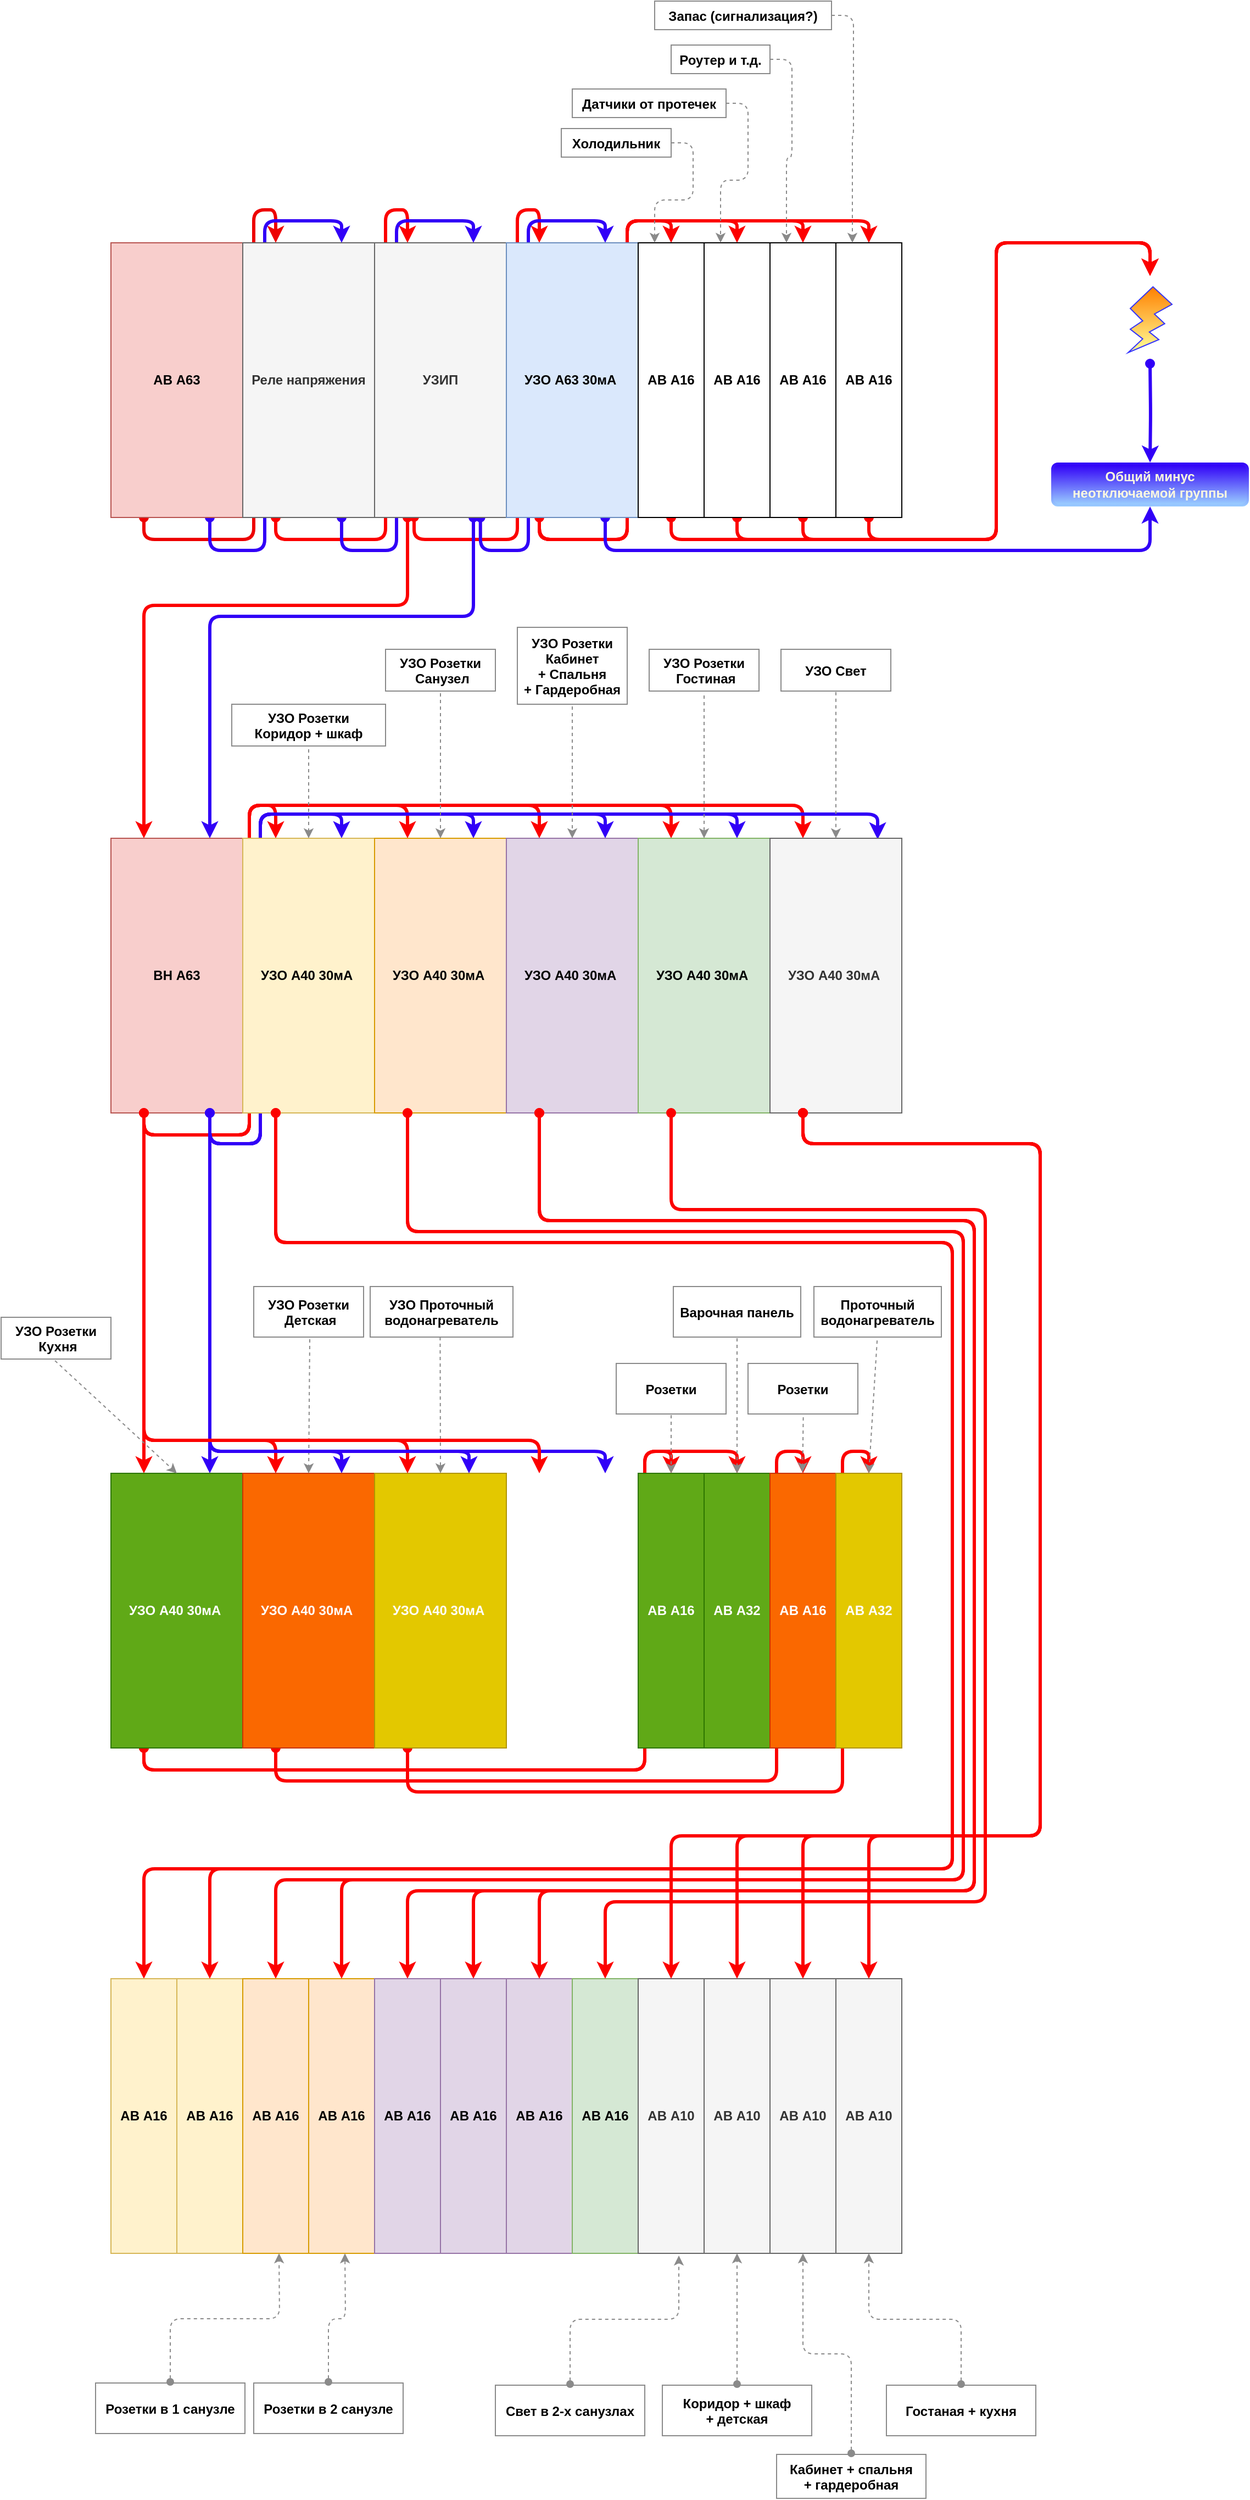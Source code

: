 <mxfile version="14.1.9" type="github">
  <diagram id="InX6c_mjAQpi0wGUPiS7" name="Page-1">
    <mxGraphModel dx="4921" dy="2809" grid="1" gridSize="10" guides="1" tooltips="1" connect="1" arrows="1" fold="1" page="1" pageScale="1" pageWidth="827" pageHeight="1169" math="0" shadow="0">
      <root>
        <mxCell id="0" />
        <mxCell id="1" parent="0" />
        <mxCell id="CxmhkmH8qf6XdyJVh8Tx-80" style="edgeStyle=orthogonalEdgeStyle;rounded=1;orthogonalLoop=1;jettySize=auto;html=1;exitX=0.25;exitY=1;exitDx=0;exitDy=0;entryX=0.5;entryY=0;entryDx=0;entryDy=0;startArrow=oval;startFill=1;strokeColor=#FC0000;strokeWidth=3;fillColor=#BC6C25;fontColor=#FEFAE0;fontStyle=1" edge="1" parent="1" source="CxmhkmH8qf6XdyJVh8Tx-40" target="CxmhkmH8qf6XdyJVh8Tx-21">
          <mxGeometry relative="1" as="geometry">
            <Array as="points">
              <mxPoint x="324" y="1470" />
              <mxPoint x="720" y="1470" />
              <mxPoint x="720" y="1160" />
              <mxPoint x="744" y="1160" />
            </Array>
          </mxGeometry>
        </mxCell>
        <mxCell id="CxmhkmH8qf6XdyJVh8Tx-76" style="edgeStyle=orthogonalEdgeStyle;rounded=1;orthogonalLoop=1;jettySize=auto;html=1;exitX=0.25;exitY=1;exitDx=0;exitDy=0;entryX=0.5;entryY=0;entryDx=0;entryDy=0;startArrow=oval;startFill=1;strokeWidth=3;fillColor=#BC6C25;fontColor=#FEFAE0;strokeColor=#FC0000;fontStyle=1" edge="1" parent="1" source="rveFUDQaSkYgi8xqInOS-76" target="CxmhkmH8qf6XdyJVh8Tx-13">
          <mxGeometry relative="1" as="geometry">
            <Array as="points">
              <mxPoint x="84" y="1450" />
              <mxPoint x="540" y="1450" />
              <mxPoint x="540" y="1160" />
              <mxPoint x="624" y="1160" />
            </Array>
          </mxGeometry>
        </mxCell>
        <mxCell id="CxmhkmH8qf6XdyJVh8Tx-62" style="edgeStyle=orthogonalEdgeStyle;rounded=1;orthogonalLoop=1;jettySize=auto;html=1;startArrow=oval;startFill=1;strokeWidth=3;fillColor=#BC6C25;fontColor=#FEFAE0;exitX=0.5;exitY=1;exitDx=0;exitDy=0;strokeColor=#FC0000;fontStyle=1" edge="1" parent="1" source="rveFUDQaSkYgi8xqInOS-8">
          <mxGeometry relative="1" as="geometry">
            <mxPoint x="1000" y="90" as="targetPoint" />
            <mxPoint x="740" y="310" as="sourcePoint" />
            <Array as="points">
              <mxPoint x="744" y="330" />
              <mxPoint x="860" y="330" />
              <mxPoint x="860" y="60" />
              <mxPoint x="1000" y="60" />
            </Array>
          </mxGeometry>
        </mxCell>
        <mxCell id="CxmhkmH8qf6XdyJVh8Tx-64" style="edgeStyle=orthogonalEdgeStyle;rounded=1;orthogonalLoop=1;jettySize=auto;html=1;startArrow=oval;startFill=1;strokeWidth=3;fillColor=#BC6C25;fontColor=#FEFAE0;exitX=0.5;exitY=1;exitDx=0;exitDy=0;strokeColor=#FC0000;fontStyle=1" edge="1" parent="1" source="rveFUDQaSkYgi8xqInOS-7">
          <mxGeometry relative="1" as="geometry">
            <mxPoint x="1000" y="90" as="targetPoint" />
            <mxPoint x="690" y="310" as="sourcePoint" />
            <Array as="points">
              <mxPoint x="684" y="330" />
              <mxPoint x="860" y="330" />
              <mxPoint x="860" y="60" />
              <mxPoint x="1000" y="60" />
            </Array>
          </mxGeometry>
        </mxCell>
        <mxCell id="CxmhkmH8qf6XdyJVh8Tx-63" style="edgeStyle=orthogonalEdgeStyle;rounded=1;orthogonalLoop=1;jettySize=auto;html=1;exitX=0.5;exitY=1;exitDx=0;exitDy=0;startArrow=oval;startFill=1;strokeWidth=3;fillColor=#BC6C25;fontColor=#FEFAE0;strokeColor=#FC0000;fontStyle=1" edge="1" parent="1" source="rveFUDQaSkYgi8xqInOS-6">
          <mxGeometry relative="1" as="geometry">
            <mxPoint x="1000" y="90" as="targetPoint" />
            <mxPoint x="624" y="310" as="sourcePoint" />
            <Array as="points">
              <mxPoint x="624" y="330" />
              <mxPoint x="860" y="330" />
              <mxPoint x="860" y="60" />
              <mxPoint x="1000" y="60" />
            </Array>
          </mxGeometry>
        </mxCell>
        <mxCell id="rveFUDQaSkYgi8xqInOS-10" style="edgeStyle=orthogonalEdgeStyle;orthogonalLoop=1;jettySize=auto;html=1;exitX=0.25;exitY=1;exitDx=0;exitDy=0;entryX=0.25;entryY=0;entryDx=0;entryDy=0;fillColor=#f8cecc;strokeColor=#ED0000;strokeWidth=3;startArrow=oval;startFill=1;fontStyle=1" parent="1" source="rveFUDQaSkYgi8xqInOS-1" target="rveFUDQaSkYgi8xqInOS-2" edge="1">
          <mxGeometry relative="1" as="geometry">
            <Array as="points">
              <mxPoint x="84" y="330" />
              <mxPoint x="184" y="330" />
              <mxPoint x="184" y="30" />
              <mxPoint x="204" y="30" />
            </Array>
          </mxGeometry>
        </mxCell>
        <mxCell id="rveFUDQaSkYgi8xqInOS-11" style="edgeStyle=orthogonalEdgeStyle;orthogonalLoop=1;jettySize=auto;html=1;exitX=0.75;exitY=1;exitDx=0;exitDy=0;entryX=0.75;entryY=0;entryDx=0;entryDy=0;fillColor=#dae8fc;strokeColor=#3100F7;strokeWidth=3;startArrow=oval;startFill=1;fontStyle=1" parent="1" source="rveFUDQaSkYgi8xqInOS-1" target="rveFUDQaSkYgi8xqInOS-2" edge="1">
          <mxGeometry relative="1" as="geometry">
            <Array as="points">
              <mxPoint x="144" y="340" />
              <mxPoint x="194" y="340" />
              <mxPoint x="194" y="40" />
              <mxPoint x="264" y="40" />
            </Array>
          </mxGeometry>
        </mxCell>
        <mxCell id="rveFUDQaSkYgi8xqInOS-1" value="АВ А63" style="whiteSpace=wrap;html=1;fillColor=#f8cecc;strokeColor=#b85450;fontStyle=1" parent="1" vertex="1">
          <mxGeometry x="54" y="60" width="120" height="250" as="geometry" />
        </mxCell>
        <mxCell id="rveFUDQaSkYgi8xqInOS-12" style="edgeStyle=orthogonalEdgeStyle;orthogonalLoop=1;jettySize=auto;html=1;exitX=0.25;exitY=1;exitDx=0;exitDy=0;entryX=0.25;entryY=0;entryDx=0;entryDy=0;strokeColor=#FC0000;strokeWidth=3;startArrow=oval;startFill=1;fontStyle=1" parent="1" source="rveFUDQaSkYgi8xqInOS-2" target="rveFUDQaSkYgi8xqInOS-3" edge="1">
          <mxGeometry relative="1" as="geometry">
            <Array as="points">
              <mxPoint x="204" y="330" />
              <mxPoint x="304" y="330" />
              <mxPoint x="304" y="30" />
              <mxPoint x="324" y="30" />
            </Array>
          </mxGeometry>
        </mxCell>
        <mxCell id="rveFUDQaSkYgi8xqInOS-13" style="edgeStyle=orthogonalEdgeStyle;orthogonalLoop=1;jettySize=auto;html=1;exitX=0.75;exitY=1;exitDx=0;exitDy=0;entryX=0.75;entryY=0;entryDx=0;entryDy=0;strokeColor=#3100F7;strokeWidth=3;startArrow=oval;startFill=1;fontStyle=1" parent="1" source="rveFUDQaSkYgi8xqInOS-2" target="rveFUDQaSkYgi8xqInOS-3" edge="1">
          <mxGeometry relative="1" as="geometry">
            <Array as="points">
              <mxPoint x="264" y="340" />
              <mxPoint x="314" y="340" />
              <mxPoint x="314" y="40" />
              <mxPoint x="384" y="40" />
            </Array>
          </mxGeometry>
        </mxCell>
        <mxCell id="rveFUDQaSkYgi8xqInOS-2" value="Реле напряжения" style="whiteSpace=wrap;html=1;fillColor=#f5f5f5;strokeColor=#666666;fontColor=#333333;fontStyle=1" parent="1" vertex="1">
          <mxGeometry x="174" y="60" width="120" height="250" as="geometry" />
        </mxCell>
        <mxCell id="rveFUDQaSkYgi8xqInOS-19" style="edgeStyle=orthogonalEdgeStyle;orthogonalLoop=1;jettySize=auto;html=1;exitX=0.3;exitY=0.998;exitDx=0;exitDy=0;entryX=0.25;entryY=0;entryDx=0;entryDy=0;strokeWidth=3;strokeColor=#FC0000;exitPerimeter=0;startArrow=oval;startFill=1;fontStyle=1" parent="1" source="rveFUDQaSkYgi8xqInOS-3" target="rveFUDQaSkYgi8xqInOS-4" edge="1">
          <mxGeometry relative="1" as="geometry">
            <Array as="points">
              <mxPoint x="330" y="330" />
              <mxPoint x="424" y="330" />
              <mxPoint x="424" y="30" />
              <mxPoint x="444" y="30" />
            </Array>
          </mxGeometry>
        </mxCell>
        <mxCell id="rveFUDQaSkYgi8xqInOS-20" style="edgeStyle=orthogonalEdgeStyle;orthogonalLoop=1;jettySize=auto;html=1;exitX=0.803;exitY=1;exitDx=0;exitDy=0;entryX=0.75;entryY=0;entryDx=0;entryDy=0;strokeColor=#3100F7;strokeWidth=3;exitPerimeter=0;startArrow=oval;startFill=1;fontStyle=1" parent="1" source="rveFUDQaSkYgi8xqInOS-3" target="rveFUDQaSkYgi8xqInOS-4" edge="1">
          <mxGeometry relative="1" as="geometry">
            <Array as="points">
              <mxPoint x="390" y="340" />
              <mxPoint x="434" y="340" />
              <mxPoint x="434" y="40" />
              <mxPoint x="504" y="40" />
            </Array>
          </mxGeometry>
        </mxCell>
        <mxCell id="rveFUDQaSkYgi8xqInOS-78" style="edgeStyle=orthogonalEdgeStyle;orthogonalLoop=1;jettySize=auto;html=1;exitX=0.25;exitY=1;exitDx=0;exitDy=0;entryX=0.25;entryY=0;entryDx=0;entryDy=0;strokeWidth=3;strokeColor=#FC0000;startArrow=oval;startFill=1;fontStyle=1" parent="1" source="rveFUDQaSkYgi8xqInOS-3" target="rveFUDQaSkYgi8xqInOS-70" edge="1">
          <mxGeometry relative="1" as="geometry">
            <Array as="points">
              <mxPoint x="324" y="390" />
              <mxPoint x="84" y="390" />
            </Array>
          </mxGeometry>
        </mxCell>
        <mxCell id="rveFUDQaSkYgi8xqInOS-79" style="edgeStyle=orthogonalEdgeStyle;orthogonalLoop=1;jettySize=auto;html=1;exitX=0.75;exitY=1;exitDx=0;exitDy=0;entryX=0.75;entryY=0;entryDx=0;entryDy=0;strokeWidth=3;strokeColor=#3100F7;startArrow=oval;startFill=1;fontStyle=1" parent="1" source="rveFUDQaSkYgi8xqInOS-3" target="rveFUDQaSkYgi8xqInOS-70" edge="1">
          <mxGeometry relative="1" as="geometry">
            <Array as="points">
              <mxPoint x="384" y="400" />
              <mxPoint x="144" y="400" />
            </Array>
          </mxGeometry>
        </mxCell>
        <mxCell id="rveFUDQaSkYgi8xqInOS-3" value="УЗИП" style="whiteSpace=wrap;html=1;fillColor=#f5f5f5;strokeColor=#666666;fontColor=#333333;fontStyle=1" parent="1" vertex="1">
          <mxGeometry x="294" y="60" width="120" height="250" as="geometry" />
        </mxCell>
        <mxCell id="rveFUDQaSkYgi8xqInOS-21" style="edgeStyle=orthogonalEdgeStyle;orthogonalLoop=1;jettySize=auto;html=1;exitX=0.25;exitY=1;exitDx=0;exitDy=0;entryX=0.5;entryY=0;entryDx=0;entryDy=0;strokeColor=#FC0000;strokeWidth=3;fontStyle=1" parent="1" source="rveFUDQaSkYgi8xqInOS-4" target="rveFUDQaSkYgi8xqInOS-5" edge="1">
          <mxGeometry relative="1" as="geometry">
            <Array as="points">
              <mxPoint x="444" y="330" />
              <mxPoint x="524" y="330" />
              <mxPoint x="524" y="40" />
              <mxPoint x="564" y="40" />
            </Array>
          </mxGeometry>
        </mxCell>
        <mxCell id="rveFUDQaSkYgi8xqInOS-22" style="edgeStyle=orthogonalEdgeStyle;orthogonalLoop=1;jettySize=auto;html=1;exitX=0.25;exitY=1;exitDx=0;exitDy=0;entryX=0.5;entryY=0;entryDx=0;entryDy=0;strokeColor=#FC0000;strokeWidth=3;fontStyle=1" parent="1" source="rveFUDQaSkYgi8xqInOS-4" target="rveFUDQaSkYgi8xqInOS-6" edge="1">
          <mxGeometry relative="1" as="geometry">
            <Array as="points">
              <mxPoint x="444" y="330" />
              <mxPoint x="524" y="330" />
              <mxPoint x="524" y="40" />
              <mxPoint x="624" y="40" />
            </Array>
          </mxGeometry>
        </mxCell>
        <mxCell id="rveFUDQaSkYgi8xqInOS-23" style="edgeStyle=orthogonalEdgeStyle;orthogonalLoop=1;jettySize=auto;html=1;exitX=0.25;exitY=1;exitDx=0;exitDy=0;entryX=0.5;entryY=0;entryDx=0;entryDy=0;strokeColor=#FC0000;strokeWidth=3;fontStyle=1" parent="1" source="rveFUDQaSkYgi8xqInOS-4" target="rveFUDQaSkYgi8xqInOS-7" edge="1">
          <mxGeometry relative="1" as="geometry">
            <Array as="points">
              <mxPoint x="444" y="330" />
              <mxPoint x="524" y="330" />
              <mxPoint x="524" y="40" />
              <mxPoint x="684" y="40" />
            </Array>
          </mxGeometry>
        </mxCell>
        <mxCell id="rveFUDQaSkYgi8xqInOS-24" style="edgeStyle=orthogonalEdgeStyle;orthogonalLoop=1;jettySize=auto;html=1;exitX=0.25;exitY=1;exitDx=0;exitDy=0;entryX=0.5;entryY=0;entryDx=0;entryDy=0;strokeColor=#FC0000;strokeWidth=3;startArrow=oval;startFill=1;fontStyle=1" parent="1" source="rveFUDQaSkYgi8xqInOS-4" target="rveFUDQaSkYgi8xqInOS-8" edge="1">
          <mxGeometry relative="1" as="geometry">
            <Array as="points">
              <mxPoint x="444" y="330" />
              <mxPoint x="524" y="330" />
              <mxPoint x="524" y="40" />
              <mxPoint x="744" y="40" />
            </Array>
          </mxGeometry>
        </mxCell>
        <mxCell id="CxmhkmH8qf6XdyJVh8Tx-51" style="edgeStyle=orthogonalEdgeStyle;rounded=1;orthogonalLoop=1;jettySize=auto;html=1;exitX=0.75;exitY=1;exitDx=0;exitDy=0;fillColor=#BC6C25;fontColor=#FEFAE0;strokeColor=#3100F7;strokeWidth=3;entryX=0.5;entryY=1;entryDx=0;entryDy=0;startArrow=oval;startFill=1;fontStyle=1" edge="1" parent="1" source="rveFUDQaSkYgi8xqInOS-4" target="CxmhkmH8qf6XdyJVh8Tx-52">
          <mxGeometry relative="1" as="geometry">
            <mxPoint x="1340" y="200" as="targetPoint" />
            <Array as="points">
              <mxPoint x="504" y="340" />
              <mxPoint x="1000" y="340" />
            </Array>
          </mxGeometry>
        </mxCell>
        <mxCell id="rveFUDQaSkYgi8xqInOS-4" value="&lt;span&gt;УЗО А63 30мА&amp;nbsp;&lt;/span&gt;" style="whiteSpace=wrap;html=1;fillColor=#dae8fc;strokeColor=#6c8ebf;fontStyle=1" parent="1" vertex="1">
          <mxGeometry x="414" y="60" width="120" height="250" as="geometry" />
        </mxCell>
        <mxCell id="CxmhkmH8qf6XdyJVh8Tx-56" style="edgeStyle=orthogonalEdgeStyle;rounded=1;orthogonalLoop=1;jettySize=auto;html=1;exitX=0.5;exitY=1;exitDx=0;exitDy=0;startArrow=oval;startFill=1;strokeWidth=3;fillColor=#BC6C25;fontColor=#FEFAE0;strokeColor=#FC0000;fontStyle=1" edge="1" parent="1" source="rveFUDQaSkYgi8xqInOS-5">
          <mxGeometry relative="1" as="geometry">
            <mxPoint x="1000" y="90" as="targetPoint" />
            <Array as="points">
              <mxPoint x="564" y="330" />
              <mxPoint x="860" y="330" />
              <mxPoint x="860" y="60" />
              <mxPoint x="1000" y="60" />
            </Array>
          </mxGeometry>
        </mxCell>
        <mxCell id="rveFUDQaSkYgi8xqInOS-5" value="АВ А16" style="whiteSpace=wrap;html=1;fontStyle=1" parent="1" vertex="1">
          <mxGeometry x="534" y="60" width="60" height="250" as="geometry" />
        </mxCell>
        <mxCell id="rveFUDQaSkYgi8xqInOS-6" value="АВ А16" style="whiteSpace=wrap;html=1;fontStyle=1" parent="1" vertex="1">
          <mxGeometry x="594" y="60" width="60" height="250" as="geometry" />
        </mxCell>
        <mxCell id="rveFUDQaSkYgi8xqInOS-7" value="АВ А16" style="whiteSpace=wrap;html=1;fontStyle=1" parent="1" vertex="1">
          <mxGeometry x="654" y="60" width="60" height="250" as="geometry" />
        </mxCell>
        <mxCell id="rveFUDQaSkYgi8xqInOS-8" value="АВ А16" style="whiteSpace=wrap;html=1;fontStyle=1" parent="1" vertex="1">
          <mxGeometry x="714" y="60" width="60" height="250" as="geometry" />
        </mxCell>
        <mxCell id="rveFUDQaSkYgi8xqInOS-36" style="edgeStyle=orthogonalEdgeStyle;orthogonalLoop=1;jettySize=auto;html=1;exitX=1;exitY=0.5;exitDx=0;exitDy=0;entryX=0.25;entryY=0;entryDx=0;entryDy=0;strokeWidth=1;dashed=1;strokeColor=#8A8A8A;fontStyle=1" parent="1" source="rveFUDQaSkYgi8xqInOS-25" target="rveFUDQaSkYgi8xqInOS-5" edge="1">
          <mxGeometry relative="1" as="geometry" />
        </mxCell>
        <mxCell id="rveFUDQaSkYgi8xqInOS-25" value="Холодильник" style="text;align=center;fontStyle=1;verticalAlign=middle;spacingLeft=3;spacingRight=3;rotatable=0;points=[[0,0.5],[1,0.5]];portConstraint=eastwest;strokeWidth=1;perimeterSpacing=0;glass=0;shadow=0;strokeColor=#8A8A8A;" parent="1" vertex="1">
          <mxGeometry x="464" y="-44" width="100" height="26" as="geometry" />
        </mxCell>
        <mxCell id="rveFUDQaSkYgi8xqInOS-35" style="edgeStyle=orthogonalEdgeStyle;orthogonalLoop=1;jettySize=auto;html=1;exitX=1;exitY=0.5;exitDx=0;exitDy=0;entryX=0.25;entryY=0;entryDx=0;entryDy=0;strokeWidth=1;dashed=1;strokeColor=#8A8A8A;fontStyle=1" parent="1" source="rveFUDQaSkYgi8xqInOS-27" target="rveFUDQaSkYgi8xqInOS-6" edge="1">
          <mxGeometry relative="1" as="geometry" />
        </mxCell>
        <mxCell id="rveFUDQaSkYgi8xqInOS-27" value="Датчики от протечек" style="text;align=center;fontStyle=1;verticalAlign=middle;spacingLeft=3;spacingRight=3;rotatable=0;points=[[0,0.5],[1,0.5]];portConstraint=eastwest;shadow=0;glass=0;fillColor=none;strokeColor=#8A8A8A;" parent="1" vertex="1">
          <mxGeometry x="474" y="-80" width="140" height="26" as="geometry" />
        </mxCell>
        <mxCell id="rveFUDQaSkYgi8xqInOS-34" style="edgeStyle=orthogonalEdgeStyle;orthogonalLoop=1;jettySize=auto;html=1;exitX=1;exitY=0.5;exitDx=0;exitDy=0;entryX=0.25;entryY=0;entryDx=0;entryDy=0;strokeWidth=1;dashed=1;strokeColor=#8A8A8A;fontStyle=1" parent="1" source="rveFUDQaSkYgi8xqInOS-29" target="rveFUDQaSkYgi8xqInOS-7" edge="1">
          <mxGeometry relative="1" as="geometry" />
        </mxCell>
        <mxCell id="rveFUDQaSkYgi8xqInOS-29" value="Роутер и т.д." style="text;align=center;fontStyle=1;verticalAlign=middle;spacingLeft=3;spacingRight=3;rotatable=0;points=[[0,0.5],[1,0.5]];portConstraint=eastwest;shadow=0;glass=0;fillColor=none;strokeColor=#8A8A8A;" parent="1" vertex="1">
          <mxGeometry x="564" y="-120" width="90" height="26" as="geometry" />
        </mxCell>
        <mxCell id="rveFUDQaSkYgi8xqInOS-32" style="edgeStyle=orthogonalEdgeStyle;orthogonalLoop=1;jettySize=auto;html=1;exitX=1;exitY=0.5;exitDx=0;exitDy=0;entryX=0.25;entryY=0;entryDx=0;entryDy=0;strokeWidth=1;dashed=1;strokeColor=#8A8A8A;fontStyle=1" parent="1" source="rveFUDQaSkYgi8xqInOS-31" target="rveFUDQaSkYgi8xqInOS-8" edge="1">
          <mxGeometry relative="1" as="geometry" />
        </mxCell>
        <mxCell id="rveFUDQaSkYgi8xqInOS-31" value="Запас (сигнализация?)" style="text;align=center;fontStyle=1;verticalAlign=middle;spacingLeft=3;spacingRight=3;rotatable=0;points=[[0,0.5],[1,0.5]];portConstraint=eastwest;shadow=0;glass=0;fillColor=none;strokeColor=#8A8A8A;" parent="1" vertex="1">
          <mxGeometry x="549" y="-160" width="161" height="26" as="geometry" />
        </mxCell>
        <mxCell id="rveFUDQaSkYgi8xqInOS-80" style="edgeStyle=orthogonalEdgeStyle;orthogonalLoop=1;jettySize=auto;html=1;exitX=0.25;exitY=1;exitDx=0;exitDy=0;entryX=0.25;entryY=0;entryDx=0;entryDy=0;strokeWidth=3;strokeColor=#FC0000;fontStyle=1" parent="1" source="rveFUDQaSkYgi8xqInOS-70" target="rveFUDQaSkYgi8xqInOS-71" edge="1">
          <mxGeometry relative="1" as="geometry">
            <Array as="points">
              <mxPoint x="84" y="872" />
              <mxPoint x="180" y="872" />
              <mxPoint x="180" y="572" />
              <mxPoint x="204" y="572" />
            </Array>
          </mxGeometry>
        </mxCell>
        <mxCell id="rveFUDQaSkYgi8xqInOS-81" style="edgeStyle=orthogonalEdgeStyle;orthogonalLoop=1;jettySize=auto;html=1;exitX=0.75;exitY=1;exitDx=0;exitDy=0;entryX=0.75;entryY=0;entryDx=0;entryDy=0;strokeColor=#3100F7;strokeWidth=3;fontStyle=1" parent="1" source="rveFUDQaSkYgi8xqInOS-70" target="rveFUDQaSkYgi8xqInOS-71" edge="1">
          <mxGeometry relative="1" as="geometry">
            <Array as="points">
              <mxPoint x="144" y="880" />
              <mxPoint x="190" y="880" />
              <mxPoint x="190" y="580" />
              <mxPoint x="264" y="580" />
            </Array>
          </mxGeometry>
        </mxCell>
        <mxCell id="rveFUDQaSkYgi8xqInOS-82" style="edgeStyle=orthogonalEdgeStyle;orthogonalLoop=1;jettySize=auto;html=1;exitX=0.25;exitY=1;exitDx=0;exitDy=0;entryX=0.25;entryY=0;entryDx=0;entryDy=0;strokeWidth=3;strokeColor=#FC0000;fontStyle=1" parent="1" source="rveFUDQaSkYgi8xqInOS-70" target="rveFUDQaSkYgi8xqInOS-72" edge="1">
          <mxGeometry relative="1" as="geometry">
            <Array as="points">
              <mxPoint x="84" y="872" />
              <mxPoint x="180" y="872" />
              <mxPoint x="180" y="572" />
              <mxPoint x="324" y="572" />
            </Array>
          </mxGeometry>
        </mxCell>
        <mxCell id="rveFUDQaSkYgi8xqInOS-83" style="edgeStyle=orthogonalEdgeStyle;orthogonalLoop=1;jettySize=auto;html=1;exitX=0.25;exitY=1;exitDx=0;exitDy=0;entryX=0.25;entryY=0;entryDx=0;entryDy=0;strokeWidth=3;strokeColor=#FC0000;fontStyle=1" parent="1" source="rveFUDQaSkYgi8xqInOS-70" target="rveFUDQaSkYgi8xqInOS-73" edge="1">
          <mxGeometry relative="1" as="geometry">
            <Array as="points">
              <mxPoint x="84" y="872" />
              <mxPoint x="180" y="872" />
              <mxPoint x="180" y="572" />
              <mxPoint x="444" y="572" />
            </Array>
          </mxGeometry>
        </mxCell>
        <mxCell id="rveFUDQaSkYgi8xqInOS-84" style="edgeStyle=orthogonalEdgeStyle;orthogonalLoop=1;jettySize=auto;html=1;exitX=0.25;exitY=1;exitDx=0;exitDy=0;entryX=0.25;entryY=0;entryDx=0;entryDy=0;strokeWidth=3;strokeColor=#FC0000;fontStyle=1" parent="1" source="rveFUDQaSkYgi8xqInOS-70" target="rveFUDQaSkYgi8xqInOS-74" edge="1">
          <mxGeometry relative="1" as="geometry">
            <Array as="points">
              <mxPoint x="84" y="872" />
              <mxPoint x="180" y="872" />
              <mxPoint x="180" y="572" />
              <mxPoint x="564" y="572" />
            </Array>
          </mxGeometry>
        </mxCell>
        <mxCell id="rveFUDQaSkYgi8xqInOS-85" style="edgeStyle=orthogonalEdgeStyle;orthogonalLoop=1;jettySize=auto;html=1;exitX=0.25;exitY=1;exitDx=0;exitDy=0;entryX=0.25;entryY=0;entryDx=0;entryDy=0;strokeWidth=3;strokeColor=#FC0000;fontStyle=1" parent="1" source="rveFUDQaSkYgi8xqInOS-70" target="rveFUDQaSkYgi8xqInOS-75" edge="1">
          <mxGeometry relative="1" as="geometry">
            <Array as="points">
              <mxPoint x="84" y="872" />
              <mxPoint x="180" y="872" />
              <mxPoint x="180" y="572" />
              <mxPoint x="684" y="572" />
            </Array>
          </mxGeometry>
        </mxCell>
        <mxCell id="rveFUDQaSkYgi8xqInOS-86" style="edgeStyle=orthogonalEdgeStyle;orthogonalLoop=1;jettySize=auto;html=1;exitX=0.75;exitY=1;exitDx=0;exitDy=0;entryX=0.75;entryY=0;entryDx=0;entryDy=0;strokeWidth=3;strokeColor=#3100F7;fontStyle=1" parent="1" source="rveFUDQaSkYgi8xqInOS-70" target="rveFUDQaSkYgi8xqInOS-72" edge="1">
          <mxGeometry relative="1" as="geometry">
            <Array as="points">
              <mxPoint x="144" y="880" />
              <mxPoint x="190" y="880" />
              <mxPoint x="190" y="580" />
              <mxPoint x="384" y="580" />
            </Array>
          </mxGeometry>
        </mxCell>
        <mxCell id="rveFUDQaSkYgi8xqInOS-87" style="edgeStyle=orthogonalEdgeStyle;orthogonalLoop=1;jettySize=auto;html=1;exitX=0.75;exitY=1;exitDx=0;exitDy=0;entryX=0.75;entryY=0;entryDx=0;entryDy=0;strokeColor=#3100F7;strokeWidth=3;fontStyle=1" parent="1" source="rveFUDQaSkYgi8xqInOS-70" target="rveFUDQaSkYgi8xqInOS-73" edge="1">
          <mxGeometry relative="1" as="geometry">
            <Array as="points">
              <mxPoint x="144" y="880" />
              <mxPoint x="190" y="880" />
              <mxPoint x="190" y="580" />
              <mxPoint x="504" y="580" />
            </Array>
          </mxGeometry>
        </mxCell>
        <mxCell id="rveFUDQaSkYgi8xqInOS-88" style="edgeStyle=orthogonalEdgeStyle;orthogonalLoop=1;jettySize=auto;html=1;exitX=0.75;exitY=1;exitDx=0;exitDy=0;entryX=0.75;entryY=0;entryDx=0;entryDy=0;strokeColor=#3100F7;strokeWidth=3;fontStyle=1" parent="1" source="rveFUDQaSkYgi8xqInOS-70" target="rveFUDQaSkYgi8xqInOS-74" edge="1">
          <mxGeometry relative="1" as="geometry">
            <Array as="points">
              <mxPoint x="144" y="880" />
              <mxPoint x="190" y="880" />
              <mxPoint x="190" y="580" />
              <mxPoint x="624" y="580" />
            </Array>
          </mxGeometry>
        </mxCell>
        <mxCell id="rveFUDQaSkYgi8xqInOS-89" style="edgeStyle=orthogonalEdgeStyle;orthogonalLoop=1;jettySize=auto;html=1;exitX=0.75;exitY=1;exitDx=0;exitDy=0;entryX=0.817;entryY=0.004;entryDx=0;entryDy=0;entryPerimeter=0;strokeColor=#3100F7;strokeWidth=3;fontStyle=1" parent="1" source="rveFUDQaSkYgi8xqInOS-70" target="rveFUDQaSkYgi8xqInOS-75" edge="1">
          <mxGeometry relative="1" as="geometry">
            <Array as="points">
              <mxPoint x="144" y="880" />
              <mxPoint x="190" y="880" />
              <mxPoint x="190" y="580" />
              <mxPoint x="752" y="580" />
            </Array>
          </mxGeometry>
        </mxCell>
        <mxCell id="rveFUDQaSkYgi8xqInOS-91" style="edgeStyle=orthogonalEdgeStyle;orthogonalLoop=1;jettySize=auto;html=1;exitX=0.75;exitY=1;exitDx=0;exitDy=0;entryX=0.75;entryY=0;entryDx=0;entryDy=0;strokeColor=#3100F7;strokeWidth=3;fontStyle=1" parent="1" source="rveFUDQaSkYgi8xqInOS-70" target="rveFUDQaSkYgi8xqInOS-76" edge="1">
          <mxGeometry relative="1" as="geometry" />
        </mxCell>
        <mxCell id="rveFUDQaSkYgi8xqInOS-92" style="edgeStyle=orthogonalEdgeStyle;orthogonalLoop=1;jettySize=auto;html=1;exitX=0.75;exitY=1;exitDx=0;exitDy=0;entryX=0.75;entryY=0;entryDx=0;entryDy=0;strokeColor=#3100F7;strokeWidth=3;startArrow=oval;startFill=1;fontStyle=1" parent="1" source="rveFUDQaSkYgi8xqInOS-70" target="rveFUDQaSkYgi8xqInOS-77" edge="1">
          <mxGeometry relative="1" as="geometry">
            <Array as="points">
              <mxPoint x="144" y="1160" />
              <mxPoint x="264" y="1160" />
            </Array>
          </mxGeometry>
        </mxCell>
        <mxCell id="rveFUDQaSkYgi8xqInOS-93" style="edgeStyle=orthogonalEdgeStyle;orthogonalLoop=1;jettySize=auto;html=1;exitX=0.25;exitY=1;exitDx=0;exitDy=0;entryX=0.25;entryY=0;entryDx=0;entryDy=0;strokeWidth=3;strokeColor=#FC0000;fontStyle=1" parent="1" source="rveFUDQaSkYgi8xqInOS-70" target="rveFUDQaSkYgi8xqInOS-76" edge="1">
          <mxGeometry relative="1" as="geometry" />
        </mxCell>
        <mxCell id="rveFUDQaSkYgi8xqInOS-94" style="edgeStyle=orthogonalEdgeStyle;orthogonalLoop=1;jettySize=auto;html=1;exitX=0.25;exitY=1;exitDx=0;exitDy=0;entryX=0.25;entryY=0;entryDx=0;entryDy=0;strokeWidth=3;strokeColor=#FC0000;startArrow=oval;startFill=1;fontStyle=1" parent="1" source="rveFUDQaSkYgi8xqInOS-70" target="rveFUDQaSkYgi8xqInOS-77" edge="1">
          <mxGeometry relative="1" as="geometry">
            <Array as="points">
              <mxPoint x="84" y="1150" />
              <mxPoint x="204" y="1150" />
            </Array>
          </mxGeometry>
        </mxCell>
        <mxCell id="rveFUDQaSkYgi8xqInOS-70" value="ВН А63" style="whiteSpace=wrap;html=1;fillColor=#f8cecc;strokeColor=#b85450;fontStyle=1" parent="1" vertex="1">
          <mxGeometry x="54" y="602" width="120" height="250" as="geometry" />
        </mxCell>
        <mxCell id="rveFUDQaSkYgi8xqInOS-71" value="&lt;span&gt;УЗО А40 30мА&amp;nbsp;&lt;/span&gt;" style="whiteSpace=wrap;html=1;fillColor=#fff2cc;strokeColor=#d6b656;fontStyle=1" parent="1" vertex="1">
          <mxGeometry x="174" y="602" width="120" height="250" as="geometry" />
        </mxCell>
        <mxCell id="CxmhkmH8qf6XdyJVh8Tx-88" style="edgeStyle=orthogonalEdgeStyle;rounded=1;orthogonalLoop=1;jettySize=auto;html=1;exitX=0.25;exitY=1;exitDx=0;exitDy=0;startArrow=oval;startFill=1;strokeColor=#FC0000;strokeWidth=3;fillColor=#BC6C25;fontColor=#FEFAE0;" edge="1" parent="1" source="rveFUDQaSkYgi8xqInOS-72" target="CxmhkmH8qf6XdyJVh8Tx-25">
          <mxGeometry relative="1" as="geometry">
            <Array as="points">
              <mxPoint x="324" y="960" />
              <mxPoint x="830" y="960" />
              <mxPoint x="830" y="1550" />
              <mxPoint x="204" y="1550" />
            </Array>
          </mxGeometry>
        </mxCell>
        <mxCell id="rveFUDQaSkYgi8xqInOS-72" value="УЗО А40 30мА&amp;nbsp;" style="whiteSpace=wrap;html=1;fillColor=#ffe6cc;strokeColor=#d79b00;fontStyle=1" parent="1" vertex="1">
          <mxGeometry x="294" y="602" width="120" height="250" as="geometry" />
        </mxCell>
        <mxCell id="CxmhkmH8qf6XdyJVh8Tx-89" style="edgeStyle=orthogonalEdgeStyle;rounded=1;orthogonalLoop=1;jettySize=auto;html=1;exitX=0.25;exitY=1;exitDx=0;exitDy=0;entryX=0.5;entryY=0;entryDx=0;entryDy=0;startArrow=oval;startFill=1;strokeColor=#FC0000;strokeWidth=3;fillColor=#BC6C25;fontColor=#FEFAE0;" edge="1" parent="1" source="rveFUDQaSkYgi8xqInOS-73" target="CxmhkmH8qf6XdyJVh8Tx-27">
          <mxGeometry relative="1" as="geometry">
            <Array as="points">
              <mxPoint x="444" y="950" />
              <mxPoint x="840" y="950" />
              <mxPoint x="840" y="1560" />
              <mxPoint x="324" y="1560" />
            </Array>
          </mxGeometry>
        </mxCell>
        <mxCell id="rveFUDQaSkYgi8xqInOS-73" value="УЗО А40 30мА&amp;nbsp;" style="whiteSpace=wrap;html=1;fillColor=#e1d5e7;strokeColor=#9673a6;fontStyle=1" parent="1" vertex="1">
          <mxGeometry x="414" y="602" width="120" height="250" as="geometry" />
        </mxCell>
        <mxCell id="CxmhkmH8qf6XdyJVh8Tx-90" style="edgeStyle=orthogonalEdgeStyle;rounded=1;orthogonalLoop=1;jettySize=auto;html=1;exitX=0.25;exitY=1;exitDx=0;exitDy=0;entryX=0.5;entryY=0;entryDx=0;entryDy=0;startArrow=oval;startFill=1;strokeColor=#FC0000;strokeWidth=3;fillColor=#BC6C25;fontColor=#FEFAE0;" edge="1" parent="1" source="rveFUDQaSkYgi8xqInOS-73" target="CxmhkmH8qf6XdyJVh8Tx-28">
          <mxGeometry relative="1" as="geometry">
            <Array as="points">
              <mxPoint x="444" y="950" />
              <mxPoint x="840" y="950" />
              <mxPoint x="840" y="1560" />
              <mxPoint x="384" y="1560" />
            </Array>
          </mxGeometry>
        </mxCell>
        <mxCell id="rveFUDQaSkYgi8xqInOS-74" value="УЗО А40 30мА&amp;nbsp;" style="whiteSpace=wrap;html=1;fillColor=#d5e8d4;strokeColor=#82b366;fontStyle=1" parent="1" vertex="1">
          <mxGeometry x="534" y="602" width="120" height="250" as="geometry" />
        </mxCell>
        <mxCell id="CxmhkmH8qf6XdyJVh8Tx-84" style="edgeStyle=orthogonalEdgeStyle;rounded=1;orthogonalLoop=1;jettySize=auto;html=1;exitX=0.25;exitY=1;exitDx=0;exitDy=0;entryX=0.5;entryY=0;entryDx=0;entryDy=0;startArrow=oval;startFill=1;strokeColor=#FC0000;strokeWidth=3;fillColor=#BC6C25;fontColor=#FEFAE0;" edge="1" parent="1" source="rveFUDQaSkYgi8xqInOS-71" target="CxmhkmH8qf6XdyJVh8Tx-23">
          <mxGeometry relative="1" as="geometry">
            <Array as="points">
              <mxPoint x="204" y="970" />
              <mxPoint x="820" y="970" />
              <mxPoint x="820" y="1540" />
              <mxPoint x="84" y="1540" />
            </Array>
          </mxGeometry>
        </mxCell>
        <mxCell id="rveFUDQaSkYgi8xqInOS-75" value="УЗО А40 30мА&amp;nbsp;" style="whiteSpace=wrap;html=1;fillColor=#f5f5f5;strokeColor=#666666;fontStyle=1;fontColor=#333333;" parent="1" vertex="1">
          <mxGeometry x="654" y="602" width="120" height="250" as="geometry" />
        </mxCell>
        <mxCell id="CxmhkmH8qf6XdyJVh8Tx-73" style="edgeStyle=orthogonalEdgeStyle;rounded=1;orthogonalLoop=1;jettySize=auto;html=1;exitX=0.25;exitY=1;exitDx=0;exitDy=0;entryX=0.5;entryY=0;entryDx=0;entryDy=0;startArrow=oval;startFill=1;strokeWidth=3;fillColor=#BC6C25;fontColor=#FEFAE0;strokeColor=#FC0000;fontStyle=1" edge="1" parent="1" source="rveFUDQaSkYgi8xqInOS-76" target="CxmhkmH8qf6XdyJVh8Tx-12">
          <mxGeometry relative="1" as="geometry">
            <Array as="points">
              <mxPoint x="84" y="1450" />
              <mxPoint x="540" y="1450" />
              <mxPoint x="540" y="1160" />
              <mxPoint x="564" y="1160" />
            </Array>
          </mxGeometry>
        </mxCell>
        <mxCell id="rveFUDQaSkYgi8xqInOS-76" value="УЗО А40 30мА&amp;nbsp;" style="whiteSpace=wrap;html=1;fillColor=#60a917;strokeColor=#2D7600;fontStyle=1;fontColor=#ffffff;" parent="1" vertex="1">
          <mxGeometry x="54" y="1180" width="120" height="250" as="geometry" />
        </mxCell>
        <mxCell id="CxmhkmH8qf6XdyJVh8Tx-77" style="edgeStyle=orthogonalEdgeStyle;rounded=1;orthogonalLoop=1;jettySize=auto;html=1;entryX=0.5;entryY=0;entryDx=0;entryDy=0;startArrow=oval;startFill=1;strokeColor=#FC0000;strokeWidth=3;fillColor=#BC6C25;fontColor=#FEFAE0;exitX=0.25;exitY=1;exitDx=0;exitDy=0;fontStyle=1" edge="1" parent="1" source="rveFUDQaSkYgi8xqInOS-77" target="CxmhkmH8qf6XdyJVh8Tx-20">
          <mxGeometry relative="1" as="geometry">
            <Array as="points">
              <mxPoint x="204" y="1460" />
              <mxPoint x="660" y="1460" />
              <mxPoint x="660" y="1160" />
              <mxPoint x="684" y="1160" />
            </Array>
          </mxGeometry>
        </mxCell>
        <mxCell id="rveFUDQaSkYgi8xqInOS-77" value="УЗО А40 30мА&amp;nbsp;" style="whiteSpace=wrap;html=1;fillColor=#fa6800;strokeColor=#C73500;fontStyle=1;fontColor=#ffffff;" parent="1" vertex="1">
          <mxGeometry x="174" y="1180" width="120" height="250" as="geometry" />
        </mxCell>
        <mxCell id="rveFUDQaSkYgi8xqInOS-97" value="УЗО Розетки&#xa;Коридор + шкаф" style="text;align=center;fontStyle=1;verticalAlign=middle;spacingLeft=3;spacingRight=3;rotatable=0;points=[[0,0.5],[1,0.5]];portConstraint=eastwest;strokeWidth=1;perimeterSpacing=0;glass=0;shadow=0;strokeColor=#8A8A8A;" parent="1" vertex="1">
          <mxGeometry x="164" y="480" width="140" height="38" as="geometry" />
        </mxCell>
        <mxCell id="rveFUDQaSkYgi8xqInOS-98" value="УЗО Розетки&#xa; Санузел" style="text;align=center;fontStyle=1;verticalAlign=middle;spacingLeft=3;spacingRight=3;rotatable=0;points=[[0,0.5],[1,0.5]];portConstraint=eastwest;strokeWidth=1;perimeterSpacing=0;glass=0;shadow=0;strokeColor=#8A8A8A;" parent="1" vertex="1">
          <mxGeometry x="304" y="430" width="100" height="38" as="geometry" />
        </mxCell>
        <mxCell id="rveFUDQaSkYgi8xqInOS-101" value="УЗО Розетки&#xa;Кабинет &#xa;+ Спальня &#xa;+ Гардеробная" style="text;align=center;fontStyle=1;verticalAlign=middle;spacingLeft=3;spacingRight=3;rotatable=0;points=[[0,0.5],[1,0.5]];portConstraint=eastwest;strokeWidth=1;perimeterSpacing=0;glass=0;shadow=0;strokeColor=#8A8A8A;" parent="1" vertex="1">
          <mxGeometry x="424" y="410" width="100" height="70" as="geometry" />
        </mxCell>
        <mxCell id="rveFUDQaSkYgi8xqInOS-102" value="УЗО Розетки&#xa; Гостиная" style="text;align=center;fontStyle=1;verticalAlign=middle;spacingLeft=3;spacingRight=3;rotatable=0;points=[[0,0.5],[1,0.5]];portConstraint=eastwest;strokeWidth=1;perimeterSpacing=0;glass=0;shadow=0;strokeColor=#8A8A8A;" parent="1" vertex="1">
          <mxGeometry x="544" y="430" width="100" height="38" as="geometry" />
        </mxCell>
        <mxCell id="rveFUDQaSkYgi8xqInOS-103" value="УЗО Розетки&#xa; Кухня" style="text;align=center;fontStyle=1;verticalAlign=middle;spacingLeft=3;spacingRight=3;rotatable=0;points=[[0,0.5],[1,0.5]];portConstraint=eastwest;strokeWidth=1;perimeterSpacing=0;glass=0;shadow=0;strokeColor=#8A8A8A;" parent="1" vertex="1">
          <mxGeometry x="-46" y="1038" width="100" height="38" as="geometry" />
        </mxCell>
        <mxCell id="rveFUDQaSkYgi8xqInOS-104" value="УЗО Розетки&#xa; Детская" style="text;align=center;fontStyle=1;verticalAlign=middle;spacingLeft=3;spacingRight=3;rotatable=0;points=[[0,0.5],[1,0.5]];portConstraint=eastwest;strokeWidth=1;perimeterSpacing=0;glass=0;shadow=0;strokeColor=#8A8A8A;" parent="1" vertex="1">
          <mxGeometry x="184" y="1010" width="100" height="46" as="geometry" />
        </mxCell>
        <mxCell id="CxmhkmH8qf6XdyJVh8Tx-4" value="" style="endArrow=classic;html=1;dashed=1;strokeColor=#8A8A8A;strokeWidth=1;entryX=0.5;entryY=0;entryDx=0;entryDy=0;fontStyle=1" edge="1" parent="1" target="rveFUDQaSkYgi8xqInOS-71">
          <mxGeometry width="50" height="50" relative="1" as="geometry">
            <mxPoint x="234" y="521" as="sourcePoint" />
            <mxPoint x="470" y="532" as="targetPoint" />
          </mxGeometry>
        </mxCell>
        <mxCell id="CxmhkmH8qf6XdyJVh8Tx-5" value="" style="endArrow=classic;html=1;dashed=1;strokeColor=#8A8A8A;strokeWidth=1;entryX=0.5;entryY=0;entryDx=0;entryDy=0;fontStyle=1" edge="1" parent="1" target="rveFUDQaSkYgi8xqInOS-72">
          <mxGeometry width="50" height="50" relative="1" as="geometry">
            <mxPoint x="354" y="470" as="sourcePoint" />
            <mxPoint x="470" y="532" as="targetPoint" />
          </mxGeometry>
        </mxCell>
        <mxCell id="CxmhkmH8qf6XdyJVh8Tx-7" value="" style="endArrow=classic;html=1;dashed=1;strokeColor=#8A8A8A;strokeWidth=1;entryX=0.5;entryY=0;entryDx=0;entryDy=0;fontStyle=1;exitX=0.5;exitY=1.029;exitDx=0;exitDy=0;exitPerimeter=0;" edge="1" parent="1" source="rveFUDQaSkYgi8xqInOS-101" target="rveFUDQaSkYgi8xqInOS-73">
          <mxGeometry width="50" height="50" relative="1" as="geometry">
            <mxPoint x="594" y="484" as="sourcePoint" />
            <mxPoint x="374" y="622" as="targetPoint" />
          </mxGeometry>
        </mxCell>
        <mxCell id="CxmhkmH8qf6XdyJVh8Tx-8" value="" style="endArrow=classic;html=1;dashed=1;strokeColor=#8A8A8A;strokeWidth=1;entryX=0.5;entryY=0;entryDx=0;entryDy=0;fontStyle=1;exitX=0.5;exitY=1.105;exitDx=0;exitDy=0;exitPerimeter=0;" edge="1" parent="1" source="rveFUDQaSkYgi8xqInOS-102" target="rveFUDQaSkYgi8xqInOS-74">
          <mxGeometry width="50" height="50" relative="1" as="geometry">
            <mxPoint x="714" y="519" as="sourcePoint" />
            <mxPoint x="384" y="632" as="targetPoint" />
          </mxGeometry>
        </mxCell>
        <mxCell id="CxmhkmH8qf6XdyJVh8Tx-9" value="" style="endArrow=classic;html=1;dashed=1;strokeColor=#8A8A8A;strokeWidth=1;exitX=0.49;exitY=1.038;exitDx=0;exitDy=0;exitPerimeter=0;entryX=0.5;entryY=0;entryDx=0;entryDy=0;fontStyle=1" edge="1" parent="1" source="rveFUDQaSkYgi8xqInOS-103" target="rveFUDQaSkYgi8xqInOS-76">
          <mxGeometry width="50" height="50" relative="1" as="geometry">
            <mxPoint x="627" y="940.002" as="sourcePoint" />
            <mxPoint x="621" y="1060" as="targetPoint" />
          </mxGeometry>
        </mxCell>
        <mxCell id="CxmhkmH8qf6XdyJVh8Tx-10" value="" style="endArrow=classic;html=1;dashed=1;strokeColor=#8A8A8A;strokeWidth=1;entryX=0.5;entryY=0;entryDx=0;entryDy=0;exitX=0.51;exitY=1.043;exitDx=0;exitDy=0;exitPerimeter=0;fontStyle=1" edge="1" parent="1" source="rveFUDQaSkYgi8xqInOS-104" target="rveFUDQaSkYgi8xqInOS-77">
          <mxGeometry width="50" height="50" relative="1" as="geometry">
            <mxPoint x="234" y="1080" as="sourcePoint" />
            <mxPoint x="631" y="1070" as="targetPoint" />
          </mxGeometry>
        </mxCell>
        <mxCell id="CxmhkmH8qf6XdyJVh8Tx-12" value="АВ А16" style="whiteSpace=wrap;html=1;fontStyle=1;fillColor=#60a917;strokeColor=#2D7600;fontColor=#ffffff;" vertex="1" parent="1">
          <mxGeometry x="534" y="1180" width="60" height="250" as="geometry" />
        </mxCell>
        <mxCell id="CxmhkmH8qf6XdyJVh8Tx-13" value="АВ А32" style="whiteSpace=wrap;html=1;fontStyle=1;fillColor=#60a917;strokeColor=#2D7600;fontColor=#ffffff;" vertex="1" parent="1">
          <mxGeometry x="594" y="1180" width="60" height="250" as="geometry" />
        </mxCell>
        <mxCell id="CxmhkmH8qf6XdyJVh8Tx-20" value="АВ А16" style="whiteSpace=wrap;html=1;fontStyle=1;fillColor=#fa6800;strokeColor=#C73500;fontColor=#ffffff;" vertex="1" parent="1">
          <mxGeometry x="654" y="1180" width="60" height="250" as="geometry" />
        </mxCell>
        <mxCell id="CxmhkmH8qf6XdyJVh8Tx-21" value="АВ А32" style="whiteSpace=wrap;html=1;fontStyle=1;fillColor=#e3c800;strokeColor=#B09500;fontColor=#ffffff;" vertex="1" parent="1">
          <mxGeometry x="714" y="1180" width="60" height="250" as="geometry" />
        </mxCell>
        <mxCell id="CxmhkmH8qf6XdyJVh8Tx-23" value="АВ А16" style="whiteSpace=wrap;html=1;fontStyle=1;fillColor=#fff2cc;strokeColor=#d6b656;" vertex="1" parent="1">
          <mxGeometry x="54" y="1640" width="60" height="250" as="geometry" />
        </mxCell>
        <mxCell id="CxmhkmH8qf6XdyJVh8Tx-24" value="АВ А16" style="whiteSpace=wrap;html=1;fontStyle=1;fillColor=#fff2cc;strokeColor=#d6b656;" vertex="1" parent="1">
          <mxGeometry x="114" y="1640" width="60" height="250" as="geometry" />
        </mxCell>
        <mxCell id="CxmhkmH8qf6XdyJVh8Tx-25" value="АВ А16" style="whiteSpace=wrap;html=1;fontStyle=1;fillColor=#ffe6cc;strokeColor=#d79b00;" vertex="1" parent="1">
          <mxGeometry x="174" y="1640" width="60" height="250" as="geometry" />
        </mxCell>
        <mxCell id="CxmhkmH8qf6XdyJVh8Tx-26" value="АВ А16" style="whiteSpace=wrap;html=1;fontStyle=1;fillColor=#ffe6cc;strokeColor=#d79b00;" vertex="1" parent="1">
          <mxGeometry x="234" y="1640" width="60" height="250" as="geometry" />
        </mxCell>
        <mxCell id="CxmhkmH8qf6XdyJVh8Tx-27" value="АВ А16" style="whiteSpace=wrap;html=1;fontStyle=1;fillColor=#e1d5e7;strokeColor=#9673a6;" vertex="1" parent="1">
          <mxGeometry x="294" y="1640" width="60" height="250" as="geometry" />
        </mxCell>
        <mxCell id="CxmhkmH8qf6XdyJVh8Tx-28" value="АВ А16" style="whiteSpace=wrap;html=1;fontStyle=1;fillColor=#e1d5e7;strokeColor=#9673a6;" vertex="1" parent="1">
          <mxGeometry x="354" y="1640" width="60" height="250" as="geometry" />
        </mxCell>
        <mxCell id="CxmhkmH8qf6XdyJVh8Tx-29" value="АВ А16" style="whiteSpace=wrap;html=1;fontStyle=1;fillColor=#e1d5e7;strokeColor=#9673a6;" vertex="1" parent="1">
          <mxGeometry x="414" y="1640" width="60" height="250" as="geometry" />
        </mxCell>
        <mxCell id="CxmhkmH8qf6XdyJVh8Tx-30" value="АВ А16" style="whiteSpace=wrap;html=1;fontStyle=1;fillColor=#d5e8d4;strokeColor=#82b366;" vertex="1" parent="1">
          <mxGeometry x="474" y="1640" width="60" height="250" as="geometry" />
        </mxCell>
        <mxCell id="CxmhkmH8qf6XdyJVh8Tx-31" value="АВ А10" style="whiteSpace=wrap;html=1;fontStyle=1;fillColor=#f5f5f5;strokeColor=#666666;fontColor=#333333;" vertex="1" parent="1">
          <mxGeometry x="534" y="1640" width="60" height="250" as="geometry" />
        </mxCell>
        <mxCell id="CxmhkmH8qf6XdyJVh8Tx-32" value="АВ А10" style="whiteSpace=wrap;html=1;fontStyle=1;fillColor=#f5f5f5;strokeColor=#666666;fontColor=#333333;" vertex="1" parent="1">
          <mxGeometry x="594" y="1640" width="60" height="250" as="geometry" />
        </mxCell>
        <mxCell id="CxmhkmH8qf6XdyJVh8Tx-33" value="АВ А10" style="whiteSpace=wrap;html=1;fontStyle=1;fillColor=#f5f5f5;strokeColor=#666666;fontColor=#333333;" vertex="1" parent="1">
          <mxGeometry x="654" y="1640" width="60" height="250" as="geometry" />
        </mxCell>
        <mxCell id="CxmhkmH8qf6XdyJVh8Tx-34" value="АВ А10" style="whiteSpace=wrap;html=1;fontStyle=1;fillColor=#f5f5f5;strokeColor=#666666;fontColor=#333333;" vertex="1" parent="1">
          <mxGeometry x="714" y="1640" width="60" height="250" as="geometry" />
        </mxCell>
        <mxCell id="CxmhkmH8qf6XdyJVh8Tx-40" value="УЗО А40 30мА&amp;nbsp;" style="whiteSpace=wrap;html=1;fillColor=#e3c800;strokeColor=#B09500;fontStyle=1;fontColor=#ffffff;" vertex="1" parent="1">
          <mxGeometry x="294" y="1180" width="120" height="250" as="geometry" />
        </mxCell>
        <mxCell id="CxmhkmH8qf6XdyJVh8Tx-41" style="edgeStyle=orthogonalEdgeStyle;orthogonalLoop=1;jettySize=auto;html=1;exitX=0.75;exitY=1;exitDx=0;exitDy=0;strokeColor=#3100F7;strokeWidth=3;startArrow=oval;startFill=1;fontStyle=1" edge="1" parent="1" source="rveFUDQaSkYgi8xqInOS-70">
          <mxGeometry relative="1" as="geometry">
            <Array as="points">
              <mxPoint x="144" y="1160" />
              <mxPoint x="380" y="1160" />
              <mxPoint x="380" y="1180" />
            </Array>
            <mxPoint x="144" y="952" as="sourcePoint" />
            <mxPoint x="380" y="1180" as="targetPoint" />
          </mxGeometry>
        </mxCell>
        <mxCell id="CxmhkmH8qf6XdyJVh8Tx-43" style="edgeStyle=orthogonalEdgeStyle;orthogonalLoop=1;jettySize=auto;html=1;exitX=0.25;exitY=1;exitDx=0;exitDy=0;entryX=0.25;entryY=0;entryDx=0;entryDy=0;strokeWidth=3;strokeColor=#FC0000;startArrow=oval;startFill=1;fontStyle=1" edge="1" parent="1" source="rveFUDQaSkYgi8xqInOS-70" target="CxmhkmH8qf6XdyJVh8Tx-40">
          <mxGeometry relative="1" as="geometry">
            <Array as="points">
              <mxPoint x="84" y="1150" />
              <mxPoint x="324" y="1150" />
            </Array>
          </mxGeometry>
        </mxCell>
        <mxCell id="CxmhkmH8qf6XdyJVh8Tx-44" value="УЗО Проточный&#xa;водонагреватель" style="text;align=center;fontStyle=1;verticalAlign=middle;spacingLeft=3;spacingRight=3;rotatable=0;points=[[0,0.5],[1,0.5]];portConstraint=eastwest;strokeWidth=1;perimeterSpacing=0;glass=0;shadow=0;strokeColor=#8A8A8A;" vertex="1" parent="1">
          <mxGeometry x="290" y="1010" width="130" height="46" as="geometry" />
        </mxCell>
        <mxCell id="CxmhkmH8qf6XdyJVh8Tx-45" value="" style="endArrow=classic;html=1;fillColor=#BC6C25;fontColor=#FEFAE0;entryX=0.5;entryY=0;entryDx=0;entryDy=0;strokeColor=#8A8A8A;dashed=1;exitX=0.49;exitY=1;exitDx=0;exitDy=0;exitPerimeter=0;fontStyle=1" edge="1" parent="1" source="CxmhkmH8qf6XdyJVh8Tx-44" target="CxmhkmH8qf6XdyJVh8Tx-40">
          <mxGeometry width="50" height="50" relative="1" as="geometry">
            <mxPoint x="354" y="1040" as="sourcePoint" />
            <mxPoint x="470" y="1080" as="targetPoint" />
          </mxGeometry>
        </mxCell>
        <mxCell id="CxmhkmH8qf6XdyJVh8Tx-94" style="edgeStyle=orthogonalEdgeStyle;rounded=1;orthogonalLoop=1;jettySize=auto;html=1;startArrow=oval;startFill=1;strokeColor=#FC0000;strokeWidth=3;fillColor=#BC6C25;fontColor=#FEFAE0;exitX=0.25;exitY=1;exitDx=0;exitDy=0;" edge="1" parent="1" source="rveFUDQaSkYgi8xqInOS-75" target="CxmhkmH8qf6XdyJVh8Tx-31">
          <mxGeometry relative="1" as="geometry">
            <mxPoint x="680" y="850" as="sourcePoint" />
            <Array as="points">
              <mxPoint x="684" y="880" />
              <mxPoint x="900" y="880" />
              <mxPoint x="900" y="1510" />
              <mxPoint x="564" y="1510" />
            </Array>
          </mxGeometry>
        </mxCell>
        <mxCell id="CxmhkmH8qf6XdyJVh8Tx-47" style="edgeStyle=orthogonalEdgeStyle;orthogonalLoop=1;jettySize=auto;html=1;exitX=0.75;exitY=1;exitDx=0;exitDy=0;strokeColor=#3100F7;strokeWidth=3;startArrow=oval;startFill=1;entryX=0.75;entryY=0;entryDx=0;entryDy=0;fontStyle=1" edge="1" parent="1" source="rveFUDQaSkYgi8xqInOS-70">
          <mxGeometry relative="1" as="geometry">
            <Array as="points">
              <mxPoint x="144" y="1160" />
              <mxPoint x="504" y="1160" />
            </Array>
            <mxPoint x="144" y="952" as="sourcePoint" />
            <mxPoint x="504.0" y="1180" as="targetPoint" />
          </mxGeometry>
        </mxCell>
        <mxCell id="CxmhkmH8qf6XdyJVh8Tx-48" style="edgeStyle=orthogonalEdgeStyle;orthogonalLoop=1;jettySize=auto;html=1;exitX=0.25;exitY=1;exitDx=0;exitDy=0;entryX=0.25;entryY=0;entryDx=0;entryDy=0;strokeWidth=3;strokeColor=#FC0000;startArrow=oval;startFill=1;fontStyle=1" edge="1" parent="1" source="rveFUDQaSkYgi8xqInOS-70">
          <mxGeometry relative="1" as="geometry">
            <Array as="points">
              <mxPoint x="84" y="1150" />
              <mxPoint x="444" y="1150" />
            </Array>
            <mxPoint x="444.0" y="1180" as="targetPoint" />
          </mxGeometry>
        </mxCell>
        <mxCell id="CxmhkmH8qf6XdyJVh8Tx-49" value="УЗО Свет" style="text;align=center;fontStyle=1;verticalAlign=middle;spacingLeft=3;spacingRight=3;rotatable=0;points=[[0,0.5],[1,0.5]];portConstraint=eastwest;strokeWidth=1;perimeterSpacing=0;glass=0;shadow=0;strokeColor=#8A8A8A;" vertex="1" parent="1">
          <mxGeometry x="664" y="430" width="100" height="38" as="geometry" />
        </mxCell>
        <mxCell id="CxmhkmH8qf6XdyJVh8Tx-50" value="" style="endArrow=classic;html=1;dashed=1;strokeColor=#8A8A8A;strokeWidth=1;entryX=0.5;entryY=0;entryDx=0;entryDy=0;exitX=0.5;exitY=1.022;exitDx=0;exitDy=0;exitPerimeter=0;fontStyle=1" edge="1" parent="1" source="CxmhkmH8qf6XdyJVh8Tx-49">
          <mxGeometry width="50" height="50" relative="1" as="geometry">
            <mxPoint x="485" y="509.978" as="sourcePoint" />
            <mxPoint x="714" y="602" as="targetPoint" />
          </mxGeometry>
        </mxCell>
        <mxCell id="CxmhkmH8qf6XdyJVh8Tx-68" style="edgeStyle=orthogonalEdgeStyle;rounded=1;orthogonalLoop=1;jettySize=auto;html=1;startArrow=oval;startFill=1;strokeWidth=3;fillColor=#BC6C25;fontColor=#FEFAE0;strokeColor=#3100F7;entryX=0.5;entryY=0;entryDx=0;entryDy=0;fontStyle=1" edge="1" parent="1" target="CxmhkmH8qf6XdyJVh8Tx-52">
          <mxGeometry relative="1" as="geometry">
            <mxPoint x="1000" y="170" as="targetPoint" />
            <mxPoint x="1000" y="170" as="sourcePoint" />
          </mxGeometry>
        </mxCell>
        <mxCell id="CxmhkmH8qf6XdyJVh8Tx-52" value="Общий минус неотключаемой группы" style="shape=ext;double=1;rounded=1;whiteSpace=wrap;html=1;fontColor=#FEFAE0;gradientColor=#99CCFF;strokeColor=none;fillColor=#3100F7;fontStyle=1" vertex="1" parent="1">
          <mxGeometry x="910" y="260" width="180" height="40" as="geometry" />
        </mxCell>
        <mxCell id="CxmhkmH8qf6XdyJVh8Tx-67" value="" style="verticalLabelPosition=bottom;verticalAlign=top;html=1;shape=mxgraph.basic.flash;strokeColor=#3333FF;fontColor=#FEFAE0;fillColor=#FF8000;gradientColor=#FFFF99;fontStyle=1" vertex="1" parent="1">
          <mxGeometry x="980" y="100" width="40" height="60" as="geometry" />
        </mxCell>
        <mxCell id="CxmhkmH8qf6XdyJVh8Tx-69" value="Розетки" style="text;align=center;fontStyle=1;verticalAlign=middle;spacingLeft=3;spacingRight=3;rotatable=0;points=[[0,0.5],[1,0.5]];portConstraint=eastwest;strokeWidth=1;perimeterSpacing=0;glass=0;shadow=0;strokeColor=#8A8A8A;" vertex="1" parent="1">
          <mxGeometry x="514" y="1080" width="100" height="46" as="geometry" />
        </mxCell>
        <mxCell id="CxmhkmH8qf6XdyJVh8Tx-70" value="" style="endArrow=classic;html=1;dashed=1;strokeColor=#8A8A8A;strokeWidth=1;entryX=0.5;entryY=0;entryDx=0;entryDy=0;exitX=0.5;exitY=1.022;exitDx=0;exitDy=0;exitPerimeter=0;fontStyle=1" edge="1" parent="1" source="CxmhkmH8qf6XdyJVh8Tx-69" target="CxmhkmH8qf6XdyJVh8Tx-12">
          <mxGeometry width="50" height="50" relative="1" as="geometry">
            <mxPoint x="355" y="1063.978" as="sourcePoint" />
            <mxPoint x="584" y="1156" as="targetPoint" />
          </mxGeometry>
        </mxCell>
        <mxCell id="CxmhkmH8qf6XdyJVh8Tx-71" value="Варочная панель" style="text;align=center;fontStyle=1;verticalAlign=middle;spacingLeft=3;spacingRight=3;rotatable=0;points=[[0,0.5],[1,0.5]];portConstraint=eastwest;strokeWidth=1;perimeterSpacing=0;glass=0;shadow=0;strokeColor=#8A8A8A;" vertex="1" parent="1">
          <mxGeometry x="566" y="1010" width="116" height="46" as="geometry" />
        </mxCell>
        <mxCell id="CxmhkmH8qf6XdyJVh8Tx-72" value="" style="endArrow=classic;html=1;dashed=1;strokeColor=#8A8A8A;strokeWidth=1;entryX=0.5;entryY=0;entryDx=0;entryDy=0;exitX=0.5;exitY=1.022;exitDx=0;exitDy=0;exitPerimeter=0;fontStyle=1" edge="1" parent="1" source="CxmhkmH8qf6XdyJVh8Tx-71" target="CxmhkmH8qf6XdyJVh8Tx-13">
          <mxGeometry width="50" height="50" relative="1" as="geometry">
            <mxPoint x="395" y="1087.978" as="sourcePoint" />
            <mxPoint x="624" y="1180" as="targetPoint" />
          </mxGeometry>
        </mxCell>
        <mxCell id="CxmhkmH8qf6XdyJVh8Tx-78" value="Розетки" style="text;align=center;fontStyle=1;verticalAlign=middle;spacingLeft=3;spacingRight=3;rotatable=0;points=[[0,0.5],[1,0.5]];portConstraint=eastwest;strokeWidth=1;perimeterSpacing=0;glass=0;shadow=0;strokeColor=#8A8A8A;" vertex="1" parent="1">
          <mxGeometry x="634" y="1080" width="100" height="46" as="geometry" />
        </mxCell>
        <mxCell id="CxmhkmH8qf6XdyJVh8Tx-79" value="" style="endArrow=classic;html=1;dashed=1;strokeColor=#8A8A8A;strokeWidth=1;entryX=0.5;entryY=0;entryDx=0;entryDy=0;exitX=0.503;exitY=1.065;exitDx=0;exitDy=0;exitPerimeter=0;fontStyle=1" edge="1" parent="1" source="CxmhkmH8qf6XdyJVh8Tx-78">
          <mxGeometry width="50" height="50" relative="1" as="geometry">
            <mxPoint x="683.66" y="1136.002" as="sourcePoint" />
            <mxPoint x="683.66" y="1178.99" as="targetPoint" />
          </mxGeometry>
        </mxCell>
        <mxCell id="CxmhkmH8qf6XdyJVh8Tx-81" value="Проточный&#xa;водонагреватель" style="text;align=center;fontStyle=1;verticalAlign=middle;spacingLeft=3;spacingRight=3;rotatable=0;points=[[0,0.5],[1,0.5]];portConstraint=eastwest;strokeWidth=1;perimeterSpacing=0;glass=0;shadow=0;strokeColor=#8A8A8A;" vertex="1" parent="1">
          <mxGeometry x="694" y="1010" width="116" height="46" as="geometry" />
        </mxCell>
        <mxCell id="CxmhkmH8qf6XdyJVh8Tx-82" value="" style="endArrow=classic;html=1;dashed=1;strokeColor=#8A8A8A;strokeWidth=1;exitX=0.496;exitY=1.068;exitDx=0;exitDy=0;exitPerimeter=0;fontStyle=1" edge="1" parent="1" source="CxmhkmH8qf6XdyJVh8Tx-81">
          <mxGeometry width="50" height="50" relative="1" as="geometry">
            <mxPoint x="750.0" y="1110.002" as="sourcePoint" />
            <mxPoint x="744" y="1180" as="targetPoint" />
          </mxGeometry>
        </mxCell>
        <mxCell id="CxmhkmH8qf6XdyJVh8Tx-86" style="edgeStyle=orthogonalEdgeStyle;rounded=1;orthogonalLoop=1;jettySize=auto;html=1;exitX=0.25;exitY=1;exitDx=0;exitDy=0;entryX=0.5;entryY=0;entryDx=0;entryDy=0;startArrow=oval;startFill=1;strokeColor=#FC0000;strokeWidth=3;fillColor=#BC6C25;fontColor=#FEFAE0;" edge="1" parent="1" source="rveFUDQaSkYgi8xqInOS-71" target="CxmhkmH8qf6XdyJVh8Tx-24">
          <mxGeometry relative="1" as="geometry">
            <Array as="points">
              <mxPoint x="204" y="970" />
              <mxPoint x="820" y="970" />
              <mxPoint x="820" y="1540" />
              <mxPoint x="144" y="1540" />
            </Array>
          </mxGeometry>
        </mxCell>
        <mxCell id="CxmhkmH8qf6XdyJVh8Tx-91" style="edgeStyle=orthogonalEdgeStyle;rounded=1;orthogonalLoop=1;jettySize=auto;html=1;entryX=0.5;entryY=0;entryDx=0;entryDy=0;startArrow=oval;startFill=1;strokeColor=#FC0000;strokeWidth=3;fillColor=#BC6C25;fontColor=#FEFAE0;" edge="1" parent="1" target="CxmhkmH8qf6XdyJVh8Tx-29">
          <mxGeometry relative="1" as="geometry">
            <mxPoint x="444" y="852" as="sourcePoint" />
            <Array as="points">
              <mxPoint x="444" y="852" />
              <mxPoint x="444" y="950" />
              <mxPoint x="840" y="950" />
              <mxPoint x="840" y="1560" />
              <mxPoint x="444" y="1560" />
            </Array>
          </mxGeometry>
        </mxCell>
        <mxCell id="CxmhkmH8qf6XdyJVh8Tx-92" style="edgeStyle=orthogonalEdgeStyle;rounded=1;orthogonalLoop=1;jettySize=auto;html=1;exitX=0.25;exitY=1;exitDx=0;exitDy=0;entryX=0.5;entryY=0;entryDx=0;entryDy=0;startArrow=oval;startFill=1;strokeColor=#FC0000;strokeWidth=3;fillColor=#BC6C25;fontColor=#FEFAE0;" edge="1" parent="1" source="rveFUDQaSkYgi8xqInOS-74" target="CxmhkmH8qf6XdyJVh8Tx-30">
          <mxGeometry relative="1" as="geometry">
            <Array as="points">
              <mxPoint x="564" y="940" />
              <mxPoint x="850" y="940" />
              <mxPoint x="850" y="1570" />
              <mxPoint x="504" y="1570" />
            </Array>
          </mxGeometry>
        </mxCell>
        <mxCell id="CxmhkmH8qf6XdyJVh8Tx-96" style="edgeStyle=orthogonalEdgeStyle;rounded=1;orthogonalLoop=1;jettySize=auto;html=1;startArrow=oval;startFill=1;strokeColor=#FC0000;strokeWidth=3;fillColor=#BC6C25;fontColor=#FEFAE0;entryX=0.5;entryY=0;entryDx=0;entryDy=0;exitX=0.25;exitY=1;exitDx=0;exitDy=0;" edge="1" parent="1" source="rveFUDQaSkYgi8xqInOS-75" target="CxmhkmH8qf6XdyJVh8Tx-32">
          <mxGeometry relative="1" as="geometry">
            <mxPoint x="810" y="830" as="sourcePoint" />
            <Array as="points">
              <mxPoint x="684" y="880" />
              <mxPoint x="900" y="880" />
              <mxPoint x="900" y="1510" />
              <mxPoint x="624" y="1510" />
            </Array>
          </mxGeometry>
        </mxCell>
        <mxCell id="CxmhkmH8qf6XdyJVh8Tx-97" style="edgeStyle=orthogonalEdgeStyle;rounded=1;orthogonalLoop=1;jettySize=auto;html=1;startArrow=oval;startFill=1;strokeColor=#FC0000;strokeWidth=3;fillColor=#BC6C25;fontColor=#FEFAE0;entryX=0.5;entryY=0;entryDx=0;entryDy=0;exitX=0.25;exitY=1;exitDx=0;exitDy=0;" edge="1" parent="1" source="rveFUDQaSkYgi8xqInOS-75" target="CxmhkmH8qf6XdyJVh8Tx-33">
          <mxGeometry relative="1" as="geometry">
            <mxPoint x="684" y="850" as="sourcePoint" />
            <Array as="points">
              <mxPoint x="684" y="880" />
              <mxPoint x="900" y="880" />
              <mxPoint x="900" y="1510" />
              <mxPoint x="684" y="1510" />
            </Array>
          </mxGeometry>
        </mxCell>
        <mxCell id="CxmhkmH8qf6XdyJVh8Tx-98" style="edgeStyle=orthogonalEdgeStyle;rounded=1;orthogonalLoop=1;jettySize=auto;html=1;exitX=0.25;exitY=1;exitDx=0;exitDy=0;startArrow=oval;startFill=1;strokeColor=#FC0000;strokeWidth=3;fillColor=#BC6C25;fontColor=#FEFAE0;entryX=0.5;entryY=0;entryDx=0;entryDy=0;" edge="1" parent="1" source="rveFUDQaSkYgi8xqInOS-75" target="CxmhkmH8qf6XdyJVh8Tx-34">
          <mxGeometry relative="1" as="geometry">
            <mxPoint x="444" y="1430" as="sourcePoint" />
            <mxPoint x="684" y="1640" as="targetPoint" />
            <Array as="points">
              <mxPoint x="684" y="880" />
              <mxPoint x="900" y="880" />
              <mxPoint x="900" y="1510" />
              <mxPoint x="744" y="1510" />
            </Array>
          </mxGeometry>
        </mxCell>
        <mxCell id="CxmhkmH8qf6XdyJVh8Tx-103" style="edgeStyle=orthogonalEdgeStyle;rounded=1;orthogonalLoop=1;jettySize=auto;html=1;entryX=0.617;entryY=1.008;entryDx=0;entryDy=0;entryPerimeter=0;startArrow=oval;startFill=1;strokeWidth=1;fillColor=#BC6C25;fontColor=#FEFAE0;exitX=0.5;exitY=-0.022;exitDx=0;exitDy=0;exitPerimeter=0;strokeColor=#8A8A8A;dashed=1;" edge="1" parent="1" source="CxmhkmH8qf6XdyJVh8Tx-101" target="CxmhkmH8qf6XdyJVh8Tx-31">
          <mxGeometry relative="1" as="geometry" />
        </mxCell>
        <mxCell id="CxmhkmH8qf6XdyJVh8Tx-101" value="Свет в 2-х санузлах" style="text;align=center;fontStyle=1;verticalAlign=middle;spacingLeft=3;spacingRight=3;rotatable=0;points=[[0,0.5],[1,0.5]];portConstraint=eastwest;strokeWidth=1;perimeterSpacing=0;glass=0;shadow=0;strokeColor=#8A8A8A;" vertex="1" parent="1">
          <mxGeometry x="404" y="2010" width="136" height="46" as="geometry" />
        </mxCell>
        <mxCell id="CxmhkmH8qf6XdyJVh8Tx-104" value="Коридор + шкаф &#xa;+ детская" style="text;align=center;fontStyle=1;verticalAlign=middle;spacingLeft=3;spacingRight=3;rotatable=0;points=[[0,0.5],[1,0.5]];portConstraint=eastwest;strokeWidth=1;perimeterSpacing=0;glass=0;shadow=0;strokeColor=#8A8A8A;" vertex="1" parent="1">
          <mxGeometry x="556" y="2010" width="136" height="46" as="geometry" />
        </mxCell>
        <mxCell id="CxmhkmH8qf6XdyJVh8Tx-105" style="edgeStyle=orthogonalEdgeStyle;rounded=1;orthogonalLoop=1;jettySize=auto;html=1;entryX=0.5;entryY=1;entryDx=0;entryDy=0;startArrow=oval;startFill=1;strokeWidth=1;fillColor=#BC6C25;fontColor=#FEFAE0;exitX=0.5;exitY=-0.022;exitDx=0;exitDy=0;exitPerimeter=0;strokeColor=#8A8A8A;dashed=1;" edge="1" parent="1" source="CxmhkmH8qf6XdyJVh8Tx-104" target="CxmhkmH8qf6XdyJVh8Tx-32">
          <mxGeometry relative="1" as="geometry">
            <mxPoint x="482" y="2018.988" as="sourcePoint" />
            <mxPoint x="581.02" y="1902" as="targetPoint" />
          </mxGeometry>
        </mxCell>
        <mxCell id="CxmhkmH8qf6XdyJVh8Tx-106" value="Кабинет + спальня&#xa;+ гардеробная" style="text;align=center;fontStyle=1;verticalAlign=middle;spacingLeft=3;spacingRight=3;rotatable=0;points=[[0,0.5],[1,0.5]];portConstraint=eastwest;strokeWidth=1;perimeterSpacing=0;glass=0;shadow=0;strokeColor=#8A8A8A;" vertex="1" parent="1">
          <mxGeometry x="660" y="2073" width="136" height="40" as="geometry" />
        </mxCell>
        <mxCell id="CxmhkmH8qf6XdyJVh8Tx-107" style="edgeStyle=orthogonalEdgeStyle;rounded=1;orthogonalLoop=1;jettySize=auto;html=1;entryX=0.5;entryY=1;entryDx=0;entryDy=0;startArrow=oval;startFill=1;strokeWidth=1;fillColor=#BC6C25;fontColor=#FEFAE0;strokeColor=#8A8A8A;dashed=1;exitX=0.5;exitY=-0.025;exitDx=0;exitDy=0;exitPerimeter=0;" edge="1" parent="1" source="CxmhkmH8qf6XdyJVh8Tx-106" target="CxmhkmH8qf6XdyJVh8Tx-33">
          <mxGeometry relative="1" as="geometry">
            <mxPoint x="810" y="2010" as="sourcePoint" />
            <mxPoint x="728" y="1953" as="targetPoint" />
          </mxGeometry>
        </mxCell>
        <mxCell id="CxmhkmH8qf6XdyJVh8Tx-108" value="Гостаная + кухня" style="text;align=center;fontStyle=1;verticalAlign=middle;spacingLeft=3;spacingRight=3;rotatable=0;points=[[0,0.5],[1,0.5]];portConstraint=eastwest;strokeWidth=1;perimeterSpacing=0;glass=0;shadow=0;strokeColor=#8A8A8A;" vertex="1" parent="1">
          <mxGeometry x="760" y="2010" width="136" height="46" as="geometry" />
        </mxCell>
        <mxCell id="CxmhkmH8qf6XdyJVh8Tx-109" style="edgeStyle=orthogonalEdgeStyle;rounded=1;orthogonalLoop=1;jettySize=auto;html=1;entryX=0.5;entryY=1;entryDx=0;entryDy=0;startArrow=oval;startFill=1;strokeWidth=1;fillColor=#BC6C25;fontColor=#FEFAE0;exitX=0.5;exitY=-0.022;exitDx=0;exitDy=0;exitPerimeter=0;strokeColor=#8A8A8A;dashed=1;" edge="1" parent="1" source="CxmhkmH8qf6XdyJVh8Tx-108" target="CxmhkmH8qf6XdyJVh8Tx-34">
          <mxGeometry relative="1" as="geometry">
            <mxPoint x="806" y="2018.988" as="sourcePoint" />
            <mxPoint x="948" y="1890" as="targetPoint" />
          </mxGeometry>
        </mxCell>
        <mxCell id="CxmhkmH8qf6XdyJVh8Tx-110" style="edgeStyle=orthogonalEdgeStyle;rounded=1;orthogonalLoop=1;jettySize=auto;html=1;exitX=0.25;exitY=1;exitDx=0;exitDy=0;startArrow=oval;startFill=1;strokeColor=#FC0000;strokeWidth=3;fillColor=#BC6C25;fontColor=#FEFAE0;entryX=0.5;entryY=0;entryDx=0;entryDy=0;" edge="1" parent="1" source="rveFUDQaSkYgi8xqInOS-72" target="CxmhkmH8qf6XdyJVh8Tx-26">
          <mxGeometry relative="1" as="geometry">
            <Array as="points">
              <mxPoint x="324" y="960" />
              <mxPoint x="830" y="960" />
              <mxPoint x="830" y="1550" />
              <mxPoint x="264" y="1550" />
            </Array>
          </mxGeometry>
        </mxCell>
        <mxCell id="CxmhkmH8qf6XdyJVh8Tx-111" style="edgeStyle=orthogonalEdgeStyle;rounded=1;orthogonalLoop=1;jettySize=auto;html=1;entryX=0.617;entryY=1.008;entryDx=0;entryDy=0;entryPerimeter=0;startArrow=oval;startFill=1;strokeWidth=1;fillColor=#BC6C25;fontColor=#FEFAE0;exitX=0.5;exitY=-0.022;exitDx=0;exitDy=0;exitPerimeter=0;strokeColor=#8A8A8A;dashed=1;" edge="1" parent="1" source="CxmhkmH8qf6XdyJVh8Tx-112">
          <mxGeometry relative="1" as="geometry">
            <mxPoint x="207.02" y="1890.0" as="targetPoint" />
          </mxGeometry>
        </mxCell>
        <mxCell id="CxmhkmH8qf6XdyJVh8Tx-112" value="Розетки в 1 санузле" style="text;align=center;fontStyle=1;verticalAlign=middle;spacingLeft=3;spacingRight=3;rotatable=0;points=[[0,0.5],[1,0.5]];portConstraint=eastwest;strokeWidth=1;perimeterSpacing=0;glass=0;shadow=0;strokeColor=#8A8A8A;" vertex="1" parent="1">
          <mxGeometry x="40" y="2008" width="136" height="46" as="geometry" />
        </mxCell>
        <mxCell id="CxmhkmH8qf6XdyJVh8Tx-113" style="edgeStyle=orthogonalEdgeStyle;rounded=1;orthogonalLoop=1;jettySize=auto;html=1;entryX=0.617;entryY=1.008;entryDx=0;entryDy=0;entryPerimeter=0;startArrow=oval;startFill=1;strokeWidth=1;fillColor=#BC6C25;fontColor=#FEFAE0;exitX=0.5;exitY=-0.022;exitDx=0;exitDy=0;exitPerimeter=0;strokeColor=#8A8A8A;dashed=1;" edge="1" parent="1" source="CxmhkmH8qf6XdyJVh8Tx-114">
          <mxGeometry relative="1" as="geometry">
            <mxPoint x="267.02" y="1890.0" as="targetPoint" />
          </mxGeometry>
        </mxCell>
        <mxCell id="CxmhkmH8qf6XdyJVh8Tx-114" value="Розетки в 2 санузле" style="text;align=center;fontStyle=1;verticalAlign=middle;spacingLeft=3;spacingRight=3;rotatable=0;points=[[0,0.5],[1,0.5]];portConstraint=eastwest;strokeWidth=1;perimeterSpacing=0;glass=0;shadow=0;strokeColor=#8A8A8A;" vertex="1" parent="1">
          <mxGeometry x="184" y="2008" width="136" height="46" as="geometry" />
        </mxCell>
      </root>
    </mxGraphModel>
  </diagram>
</mxfile>
